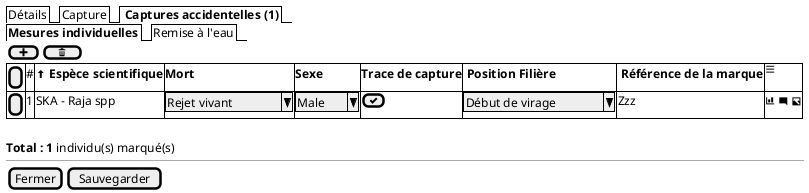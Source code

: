 @startsalt
{

  {/  Détails | Capture | <b> Captures accidentelles (1) }
  {/  <b>Mesures individuelles | Remise à l'eau }

     { [ <&plus>] | [ <&trash> ] }
	{#
      [ ] | # | <&arrow-thick-top> <b>Espèce scientifique | <b>Mort     | <b>Sexe   | <b>Trace de capture | <b> Position Filière | <b> Référence de la marque | <&menu>
      [ ] | 1 | SKA - Raja spp | ^ Rejet vivant ^ | ^ Male ^ | [<&check>] | ^ Début de virage ^ | Zzz | <&bar-chart> <&comment-square> <&image>
    }
    .
    <b>Total : 1</b> individu(s) marqué(s)
  --

  {
    [Fermer] | [Sauvegarder]
  }
}
@endsalt
